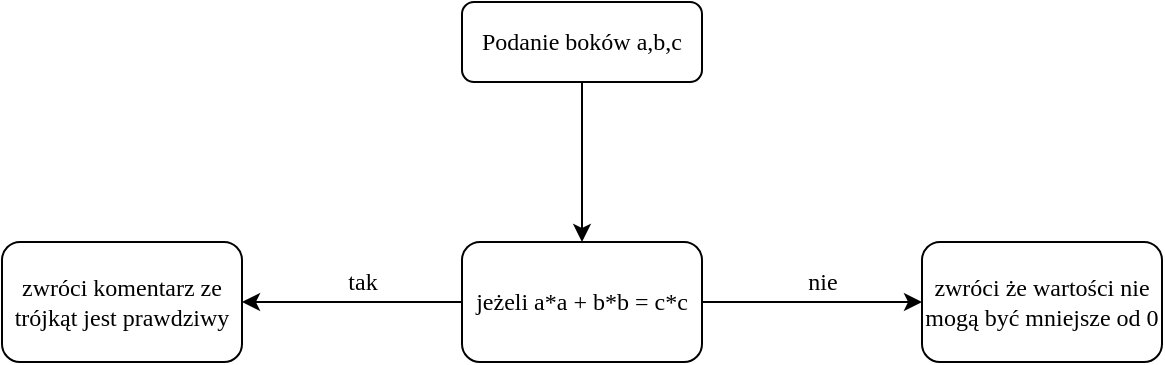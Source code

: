 <mxfile version="14.2.9" type="github">
  <diagram id="C5RBs43oDa-KdzZeNtuy" name="Page-1">
    <mxGraphModel dx="1422" dy="794" grid="1" gridSize="10" guides="1" tooltips="1" connect="1" arrows="1" fold="1" page="1" pageScale="1" pageWidth="827" pageHeight="1169" math="0" shadow="0">
      <root>
        <mxCell id="WIyWlLk6GJQsqaUBKTNV-0" />
        <mxCell id="WIyWlLk6GJQsqaUBKTNV-1" parent="WIyWlLk6GJQsqaUBKTNV-0" />
        <mxCell id="WIyWlLk6GJQsqaUBKTNV-3" value="Podanie boków a,b,c" style="rounded=1;whiteSpace=wrap;html=1;fontSize=12;glass=0;strokeWidth=1;shadow=0;direction=west;fontFamily=Verdana;" parent="WIyWlLk6GJQsqaUBKTNV-1" vertex="1">
          <mxGeometry x="340" y="240" width="120" height="40" as="geometry" />
        </mxCell>
        <mxCell id="oCBqbsomJIKcdUs7hGcX-1" value="" style="endArrow=classic;html=1;fontFamily=Verdana;exitX=0.5;exitY=0;exitDx=0;exitDy=0;" edge="1" parent="WIyWlLk6GJQsqaUBKTNV-1" source="WIyWlLk6GJQsqaUBKTNV-3">
          <mxGeometry width="50" height="50" relative="1" as="geometry">
            <mxPoint x="390" y="430" as="sourcePoint" />
            <mxPoint x="400" y="360" as="targetPoint" />
          </mxGeometry>
        </mxCell>
        <mxCell id="oCBqbsomJIKcdUs7hGcX-2" value="jeżeli a*a + b*b = c*c" style="rounded=1;whiteSpace=wrap;html=1;fontFamily=Verdana;" vertex="1" parent="WIyWlLk6GJQsqaUBKTNV-1">
          <mxGeometry x="340" y="360" width="120" height="60" as="geometry" />
        </mxCell>
        <mxCell id="oCBqbsomJIKcdUs7hGcX-3" value="" style="endArrow=classic;html=1;fontFamily=Verdana;exitX=0;exitY=0.5;exitDx=0;exitDy=0;" edge="1" parent="WIyWlLk6GJQsqaUBKTNV-1" source="oCBqbsomJIKcdUs7hGcX-2">
          <mxGeometry width="50" height="50" relative="1" as="geometry">
            <mxPoint x="390" y="430" as="sourcePoint" />
            <mxPoint x="230" y="390" as="targetPoint" />
          </mxGeometry>
        </mxCell>
        <mxCell id="oCBqbsomJIKcdUs7hGcX-4" value="" style="endArrow=classic;html=1;fontFamily=Verdana;exitX=1;exitY=0.5;exitDx=0;exitDy=0;" edge="1" parent="WIyWlLk6GJQsqaUBKTNV-1" source="oCBqbsomJIKcdUs7hGcX-2">
          <mxGeometry width="50" height="50" relative="1" as="geometry">
            <mxPoint x="480" y="400" as="sourcePoint" />
            <mxPoint x="570" y="390" as="targetPoint" />
          </mxGeometry>
        </mxCell>
        <mxCell id="oCBqbsomJIKcdUs7hGcX-5" value="zwróci komentarz ze trójkąt jest prawdziwy" style="rounded=1;whiteSpace=wrap;html=1;fontFamily=Verdana;" vertex="1" parent="WIyWlLk6GJQsqaUBKTNV-1">
          <mxGeometry x="110" y="360" width="120" height="60" as="geometry" />
        </mxCell>
        <mxCell id="oCBqbsomJIKcdUs7hGcX-6" value="zwróci że wartości nie mogą być mniejsze od 0" style="rounded=1;whiteSpace=wrap;html=1;fontFamily=Verdana;" vertex="1" parent="WIyWlLk6GJQsqaUBKTNV-1">
          <mxGeometry x="570" y="360" width="120" height="60" as="geometry" />
        </mxCell>
        <mxCell id="oCBqbsomJIKcdUs7hGcX-7" value="tak" style="text;html=1;align=center;verticalAlign=middle;resizable=0;points=[];autosize=1;fontFamily=Verdana;" vertex="1" parent="WIyWlLk6GJQsqaUBKTNV-1">
          <mxGeometry x="275" y="370" width="30" height="20" as="geometry" />
        </mxCell>
        <mxCell id="oCBqbsomJIKcdUs7hGcX-8" value="nie" style="text;html=1;align=center;verticalAlign=middle;resizable=0;points=[];autosize=1;fontFamily=Verdana;" vertex="1" parent="WIyWlLk6GJQsqaUBKTNV-1">
          <mxGeometry x="505" y="370" width="30" height="20" as="geometry" />
        </mxCell>
      </root>
    </mxGraphModel>
  </diagram>
</mxfile>
